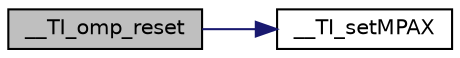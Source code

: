 digraph "__TI_omp_reset"
{
  edge [fontname="Helvetica",fontsize="10",labelfontname="Helvetica",labelfontsize="10"];
  node [fontname="Helvetica",fontsize="10",shape=record];
  rankdir="LR";
  Node1 [label="__TI_omp_reset",height=0.2,width=0.4,color="black", fillcolor="grey75", style="filled", fontcolor="black"];
  Node1 -> Node2 [color="midnightblue",fontsize="10",style="solid",fontname="Helvetica"];
  Node2 [label="__TI_setMPAX",height=0.2,width=0.4,color="black", fillcolor="white", style="filled",URL="$group__omp__config__helper.html#ga1ae6aee01a36b530da56f9b6de338fc8",tooltip="Configure an MPAX register. "];
}
